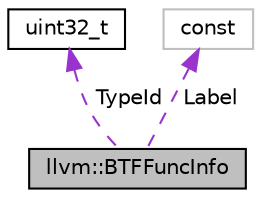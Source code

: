 digraph "llvm::BTFFuncInfo"
{
 // LATEX_PDF_SIZE
  bgcolor="transparent";
  edge [fontname="Helvetica",fontsize="10",labelfontname="Helvetica",labelfontsize="10"];
  node [fontname="Helvetica",fontsize="10",shape=record];
  Node1 [label="llvm::BTFFuncInfo",height=0.2,width=0.4,color="black", fillcolor="grey75", style="filled", fontcolor="black",tooltip="Represent one func and its type id."];
  Node2 -> Node1 [dir="back",color="darkorchid3",fontsize="10",style="dashed",label=" TypeId" ,fontname="Helvetica"];
  Node2 [label="uint32_t",height=0.2,width=0.4,color="black",URL="$classuint32__t.html",tooltip=" "];
  Node3 -> Node1 [dir="back",color="darkorchid3",fontsize="10",style="dashed",label=" Label" ,fontname="Helvetica"];
  Node3 [label="const",height=0.2,width=0.4,color="grey75",tooltip=" "];
}
